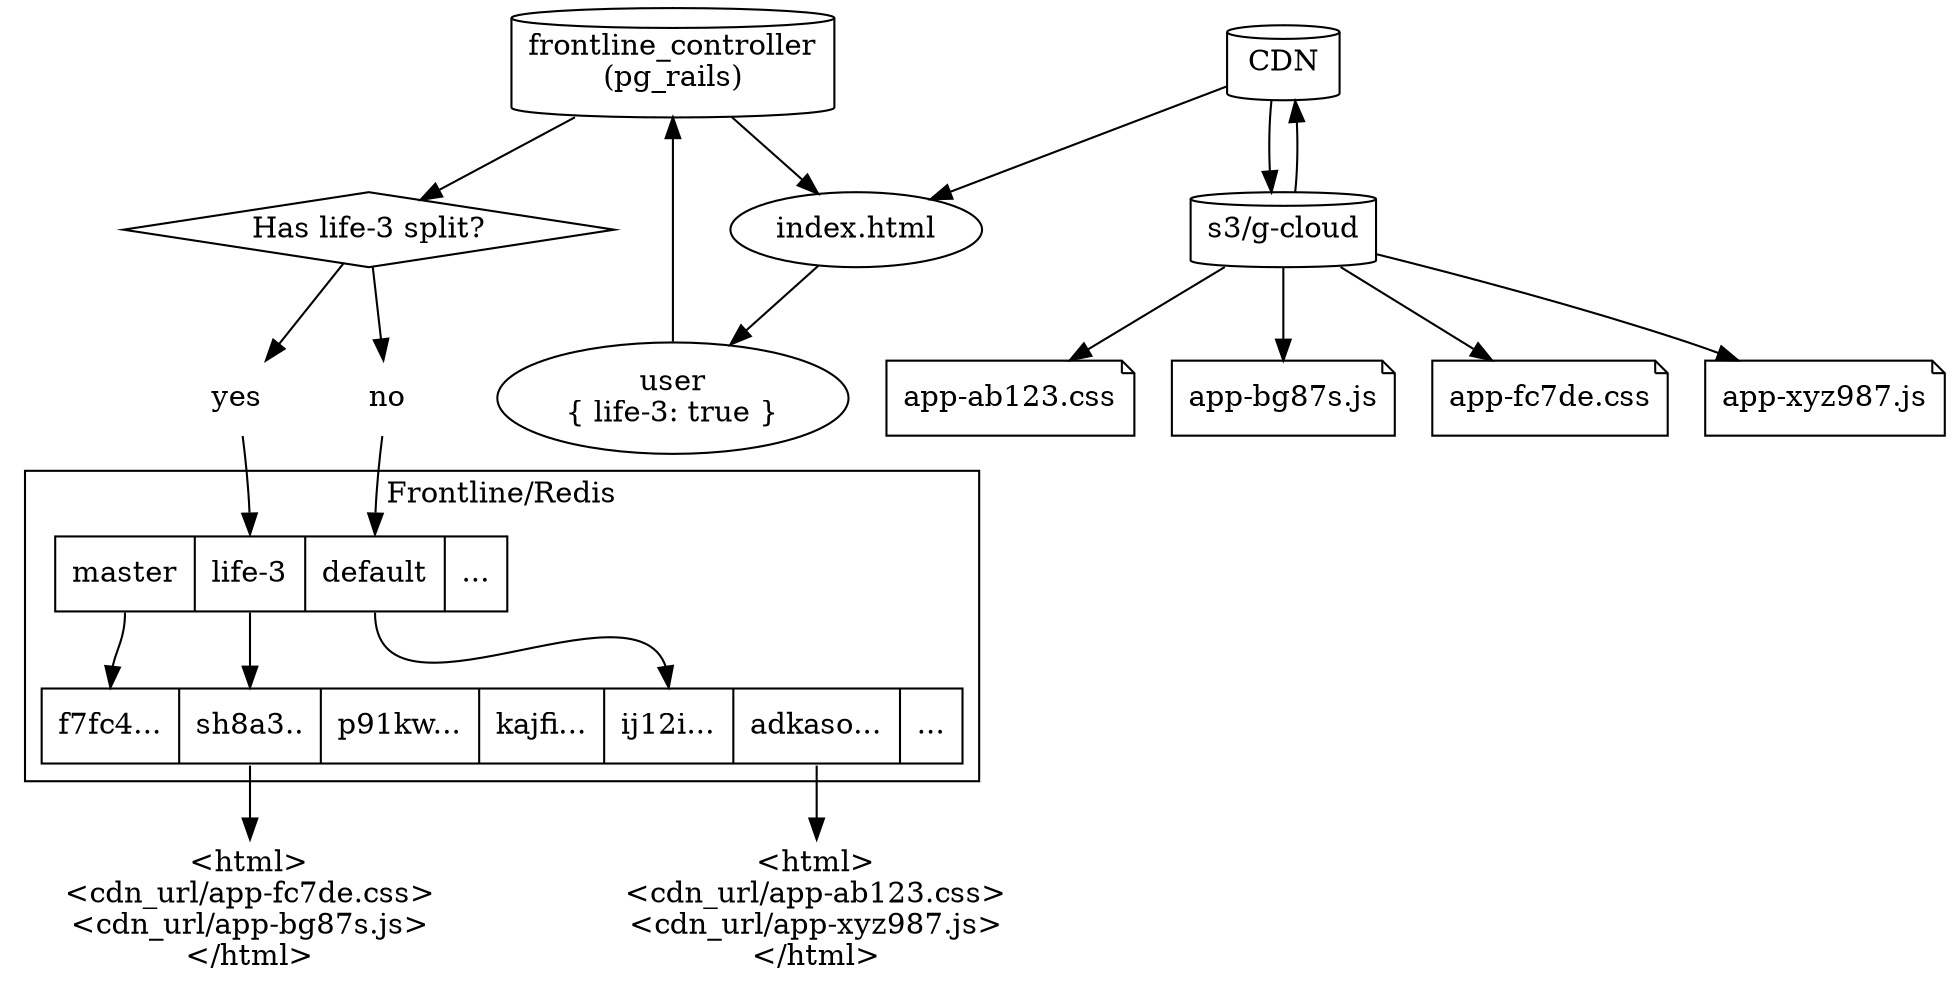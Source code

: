 digraph G {
  graph [
    rankdir = "TB"
  ];

  subgraph cluster1 {
    label = "Frontline/Redis"
    deployed_branches

    deployed_branches:f2 -> deployed_revisions:f4
    deployed_branches:f0 -> deployed_revisions:f0
    deployed_branches:f1 -> deployed_revisions:f1
  }

  user [
    shape = ellipse
    label = "user\n{ life-3: true }"
  ]

  frontline_controller [
    shape = cylinder
    label = "frontline_controller\n(pg_rails)"
  ]

  has_split [
    label = "Has life-3 split?"
    shape = diamond
  ]

  deployed_branches [
    label = "<f0> master | <f1> life-3 | <f2> default | ..."
    shape = record
  ];

  deployed_revisions [
    label = "<f0>  f7fc4... | <f1> sh8a3.. | <f2> p91kw... | <f3> kajfi... | <f4> ij12i... | <f5> adkaso... | ..."
    shape = record
  ];

  storage [
    shape = cylinder
    label = "s3/g-cloud"
  ]

  CDN [
    shape = cylinder
  ]

  app_js [
    shape = note
    label = "app-bg87s.js"
  ]

  app_css [
    shape = note
    label = "app-fc7de.css"
  ]

  app_2_js [
    shape = note
    label = "app-xyz987.js"
  ]

  app_2_css [
    shape = note
    label = "app-ab123.css"
  ]

  index_html [
    label = "index.html"
  ]

  index_html_1 [
    shape = plaintext
    label = "<html>\n<cdn_url/app-fc7de.css>\n<cdn_url/app-bg87s.js>\n</html>"
  ]

  index_html_2 [
    shape = plaintext
    label = "<html>\n<cdn_url/app-ab123.css>\n<cdn_url/app-xyz987.js>\n</html>"
  ]


  yes [
    shape = plaintext
    label = "yes"
  ]

  no [
    shape = plaintext
    label = "no"
  ]

  user -> frontline_controller -> has_split

  has_split -> yes -> deployed_branches:f1
  has_split -> no -> deployed_branches:f2

  deployed_revisions:f1 -> index_html_1
  deployed_revisions:f5 -> index_html_2


  frontline_controller -> index_html -> user
  /*frontine_controller -> index_html -> user
  user -> index_html*/

  CDN -> index_html

  CDN -> storage
  storage -> CDN

  storage -> app_js
  storage -> app_css

  storage -> app_2_js
  storage -> app_2_css
}
